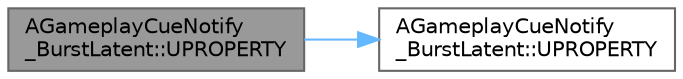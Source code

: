 digraph "AGameplayCueNotify_BurstLatent::UPROPERTY"
{
 // INTERACTIVE_SVG=YES
 // LATEX_PDF_SIZE
  bgcolor="transparent";
  edge [fontname=Helvetica,fontsize=10,labelfontname=Helvetica,labelfontsize=10];
  node [fontname=Helvetica,fontsize=10,shape=box,height=0.2,width=0.4];
  rankdir="LR";
  Node1 [id="Node000001",label="AGameplayCueNotify\l_BurstLatent::UPROPERTY",height=0.2,width=0.4,color="gray40", fillcolor="grey60", style="filled", fontcolor="black",tooltip=" "];
  Node1 -> Node2 [id="edge1_Node000001_Node000002",color="steelblue1",style="solid",tooltip=" "];
  Node2 [id="Node000002",label="AGameplayCueNotify\l_BurstLatent::UPROPERTY",height=0.2,width=0.4,color="grey40", fillcolor="white", style="filled",URL="$d9/da0/classAGameplayCueNotify__BurstLatent.html#a08ffdbedbf59386ca3df5651f339f5c1",tooltip=" "];
}
